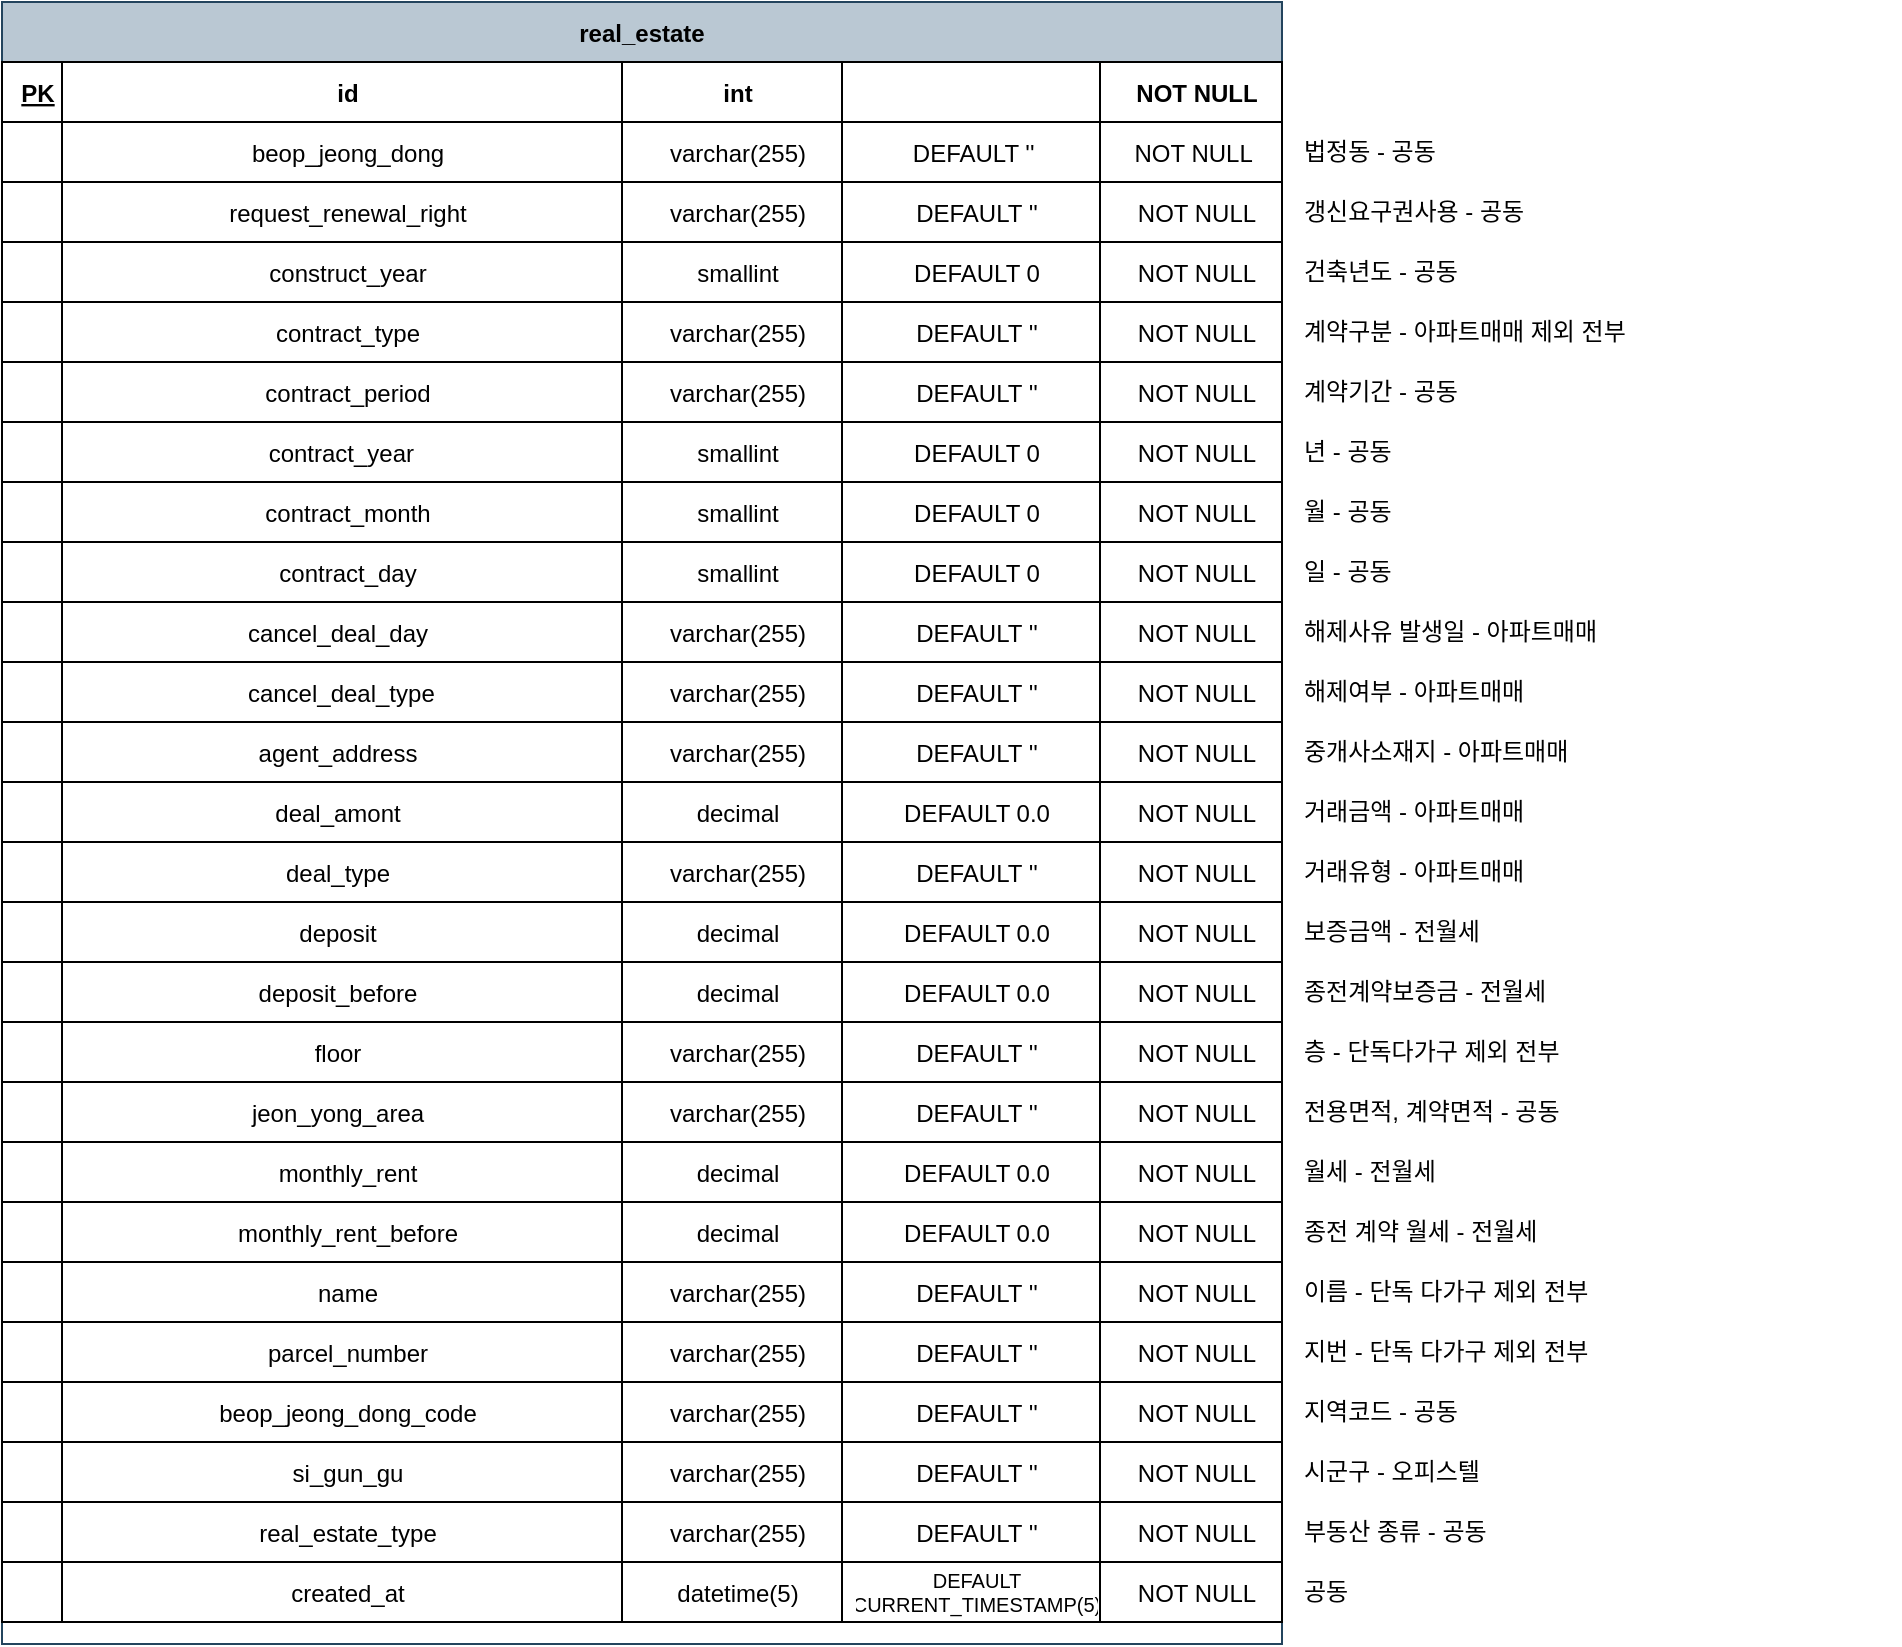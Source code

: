 <mxfile version="24.6.4" type="device">
  <diagram id="R2lEEEUBdFMjLlhIrx00" name="Page-1">
    <mxGraphModel dx="866" dy="671" grid="1" gridSize="10" guides="1" tooltips="1" connect="1" arrows="1" fold="1" page="1" pageScale="1" pageWidth="850" pageHeight="1100" math="0" shadow="0" extFonts="Permanent Marker^https://fonts.googleapis.com/css?family=Permanent+Marker">
      <root>
        <mxCell id="0" />
        <mxCell id="1" parent="0" />
        <mxCell id="hbp8-8lJkHPTpPMItPzK-110" value="real_estate" style="shape=table;startSize=30;container=1;collapsible=1;childLayout=tableLayout;fixedRows=1;rowLines=0;fontStyle=1;align=center;resizeLast=1;verticalAlign=middle;fillColor=#bac8d3;strokeColor=#23445d;" parent="1" vertex="1">
          <mxGeometry x="31" y="310" width="640" height="821" as="geometry">
            <mxRectangle x="110" y="300" width="100" height="30" as="alternateBounds" />
          </mxGeometry>
        </mxCell>
        <mxCell id="hbp8-8lJkHPTpPMItPzK-111" value="" style="shape=partialRectangle;collapsible=0;dropTarget=0;pointerEvents=0;fillColor=none;points=[[0,0.5],[1,0.5]];portConstraint=eastwest;top=0;left=0;right=0;bottom=1;" parent="hbp8-8lJkHPTpPMItPzK-110" vertex="1">
          <mxGeometry y="30" width="640" height="30" as="geometry" />
        </mxCell>
        <mxCell id="hbp8-8lJkHPTpPMItPzK-112" value="PK" style="shape=partialRectangle;overflow=hidden;connectable=0;top=1;left=1;bottom=1;right=1;fontStyle=5;strokeColor=default;align=center;verticalAlign=middle;spacingLeft=6;fontFamily=Helvetica;fontSize=12;fontColor=default;fillColor=default;labelBackgroundColor=default;" parent="hbp8-8lJkHPTpPMItPzK-111" vertex="1">
          <mxGeometry width="30" height="30" as="geometry">
            <mxRectangle width="30" height="30" as="alternateBounds" />
          </mxGeometry>
        </mxCell>
        <mxCell id="hbp8-8lJkHPTpPMItPzK-113" value="id" style="shape=partialRectangle;overflow=hidden;connectable=0;top=1;left=1;bottom=1;right=1;align=center;spacingLeft=6;fontStyle=1;" parent="hbp8-8lJkHPTpPMItPzK-111" vertex="1">
          <mxGeometry x="30" width="280" height="30" as="geometry">
            <mxRectangle width="280" height="30" as="alternateBounds" />
          </mxGeometry>
        </mxCell>
        <mxCell id="RtSOHEEAWG39w4jTqYd0-6" value="int" style="shape=partialRectangle;overflow=hidden;connectable=0;top=1;left=1;bottom=1;right=1;align=center;spacingLeft=6;fontStyle=1;" parent="hbp8-8lJkHPTpPMItPzK-111" vertex="1">
          <mxGeometry x="310" width="110" height="30" as="geometry">
            <mxRectangle width="110" height="30" as="alternateBounds" />
          </mxGeometry>
        </mxCell>
        <mxCell id="RtSOHEEAWG39w4jTqYd0-32" style="shape=partialRectangle;overflow=hidden;connectable=0;top=1;left=1;bottom=1;right=1;align=center;spacingLeft=6;fontStyle=1;" parent="hbp8-8lJkHPTpPMItPzK-111" vertex="1">
          <mxGeometry x="420" width="129" height="30" as="geometry">
            <mxRectangle width="129" height="30" as="alternateBounds" />
          </mxGeometry>
        </mxCell>
        <mxCell id="RtSOHEEAWG39w4jTqYd0-58" value="NOT NULL" style="shape=partialRectangle;overflow=hidden;connectable=0;top=1;left=1;bottom=1;right=1;align=center;spacingLeft=6;fontStyle=1;" parent="hbp8-8lJkHPTpPMItPzK-111" vertex="1">
          <mxGeometry x="549" width="91" height="30" as="geometry">
            <mxRectangle width="91" height="30" as="alternateBounds" />
          </mxGeometry>
        </mxCell>
        <mxCell id="hbp8-8lJkHPTpPMItPzK-114" style="shape=partialRectangle;collapsible=0;dropTarget=0;pointerEvents=0;fillColor=none;points=[[0,0.5],[1,0.5]];portConstraint=eastwest;top=0;left=0;right=0;bottom=0;" parent="hbp8-8lJkHPTpPMItPzK-110" vertex="1">
          <mxGeometry y="60" width="640" height="30" as="geometry" />
        </mxCell>
        <mxCell id="hbp8-8lJkHPTpPMItPzK-115" style="shape=partialRectangle;overflow=hidden;connectable=0;top=1;left=1;bottom=1;right=1;shadow=0;strokeWidth=1;align=center;verticalAlign=middle;spacingLeft=6;fontFamily=Helvetica;fontSize=12;" parent="hbp8-8lJkHPTpPMItPzK-114" vertex="1">
          <mxGeometry width="30" height="30" as="geometry">
            <mxRectangle width="30" height="30" as="alternateBounds" />
          </mxGeometry>
        </mxCell>
        <mxCell id="hbp8-8lJkHPTpPMItPzK-116" value="beop_jeong_dong" style="shape=partialRectangle;overflow=hidden;connectable=0;top=1;left=1;bottom=1;right=1;align=center;spacingLeft=6;shadow=0;strokeWidth=1;perimeterSpacing=0;verticalAlign=middle;fontFamily=Helvetica;fontSize=12;fontStyle=0;" parent="hbp8-8lJkHPTpPMItPzK-114" vertex="1">
          <mxGeometry x="30" width="280" height="30" as="geometry">
            <mxRectangle width="280" height="30" as="alternateBounds" />
          </mxGeometry>
        </mxCell>
        <mxCell id="RtSOHEEAWG39w4jTqYd0-7" value="varchar(255)" style="shape=partialRectangle;overflow=hidden;connectable=0;top=1;left=1;bottom=1;right=1;align=center;spacingLeft=6;shadow=0;strokeWidth=1;perimeterSpacing=0;verticalAlign=middle;fontFamily=Helvetica;fontSize=12;fontStyle=0;" parent="hbp8-8lJkHPTpPMItPzK-114" vertex="1">
          <mxGeometry x="310" width="110" height="30" as="geometry">
            <mxRectangle width="110" height="30" as="alternateBounds" />
          </mxGeometry>
        </mxCell>
        <mxCell id="RtSOHEEAWG39w4jTqYd0-33" value="DEFAULT &#39;&#39; " style="shape=partialRectangle;overflow=hidden;connectable=0;top=1;left=1;bottom=1;right=1;align=center;spacingLeft=6;shadow=0;strokeWidth=1;perimeterSpacing=0;verticalAlign=middle;fontFamily=Helvetica;fontSize=12;fontStyle=0;" parent="hbp8-8lJkHPTpPMItPzK-114" vertex="1">
          <mxGeometry x="420" width="129" height="30" as="geometry">
            <mxRectangle width="129" height="30" as="alternateBounds" />
          </mxGeometry>
        </mxCell>
        <mxCell id="RtSOHEEAWG39w4jTqYd0-59" value="NOT NULL " style="shape=partialRectangle;overflow=hidden;connectable=0;top=1;left=1;bottom=1;right=1;align=center;spacingLeft=6;shadow=0;strokeWidth=1;perimeterSpacing=0;verticalAlign=middle;fontFamily=Helvetica;fontSize=12;fontStyle=0;" parent="hbp8-8lJkHPTpPMItPzK-114" vertex="1">
          <mxGeometry x="549" width="91" height="30" as="geometry">
            <mxRectangle width="91" height="30" as="alternateBounds" />
          </mxGeometry>
        </mxCell>
        <mxCell id="hbp8-8lJkHPTpPMItPzK-117" style="shape=partialRectangle;collapsible=0;dropTarget=0;pointerEvents=0;fillColor=none;points=[[0,0.5],[1,0.5]];portConstraint=eastwest;top=0;left=0;right=0;bottom=0;" parent="hbp8-8lJkHPTpPMItPzK-110" vertex="1">
          <mxGeometry y="90" width="640" height="30" as="geometry" />
        </mxCell>
        <mxCell id="hbp8-8lJkHPTpPMItPzK-118" style="shape=partialRectangle;overflow=hidden;connectable=0;top=1;left=1;bottom=1;right=1;shadow=0;strokeWidth=1;align=center;verticalAlign=middle;spacingLeft=6;fontFamily=Helvetica;fontSize=12;" parent="hbp8-8lJkHPTpPMItPzK-117" vertex="1">
          <mxGeometry width="30" height="30" as="geometry">
            <mxRectangle width="30" height="30" as="alternateBounds" />
          </mxGeometry>
        </mxCell>
        <mxCell id="hbp8-8lJkHPTpPMItPzK-119" value="request_renewal_right" style="shape=partialRectangle;overflow=hidden;connectable=0;top=1;left=1;bottom=1;right=1;align=center;spacingLeft=6;strokeWidth=1;shadow=0;verticalAlign=middle;fontFamily=Helvetica;fontSize=12;fontStyle=0;" parent="hbp8-8lJkHPTpPMItPzK-117" vertex="1">
          <mxGeometry x="30" width="280" height="30" as="geometry">
            <mxRectangle width="280" height="30" as="alternateBounds" />
          </mxGeometry>
        </mxCell>
        <mxCell id="RtSOHEEAWG39w4jTqYd0-8" value="varchar(255)" style="shape=partialRectangle;overflow=hidden;connectable=0;top=1;left=1;bottom=1;right=1;align=center;spacingLeft=6;strokeWidth=1;shadow=0;verticalAlign=middle;fontFamily=Helvetica;fontSize=12;fontStyle=0;" parent="hbp8-8lJkHPTpPMItPzK-117" vertex="1">
          <mxGeometry x="310" width="110" height="30" as="geometry">
            <mxRectangle width="110" height="30" as="alternateBounds" />
          </mxGeometry>
        </mxCell>
        <mxCell id="RtSOHEEAWG39w4jTqYd0-34" value="DEFAULT &#39;&#39;" style="shape=partialRectangle;overflow=hidden;connectable=0;top=1;left=1;bottom=1;right=1;align=center;spacingLeft=6;strokeWidth=1;shadow=0;verticalAlign=middle;fontFamily=Helvetica;fontSize=12;fontStyle=0;" parent="hbp8-8lJkHPTpPMItPzK-117" vertex="1">
          <mxGeometry x="420" width="129" height="30" as="geometry">
            <mxRectangle width="129" height="30" as="alternateBounds" />
          </mxGeometry>
        </mxCell>
        <mxCell id="RtSOHEEAWG39w4jTqYd0-60" value="NOT NULL" style="shape=partialRectangle;overflow=hidden;connectable=0;top=1;left=1;bottom=1;right=1;align=center;spacingLeft=6;strokeWidth=1;shadow=0;verticalAlign=middle;fontFamily=Helvetica;fontSize=12;fontStyle=0;" parent="hbp8-8lJkHPTpPMItPzK-117" vertex="1">
          <mxGeometry x="549" width="91" height="30" as="geometry">
            <mxRectangle width="91" height="30" as="alternateBounds" />
          </mxGeometry>
        </mxCell>
        <mxCell id="hbp8-8lJkHPTpPMItPzK-120" style="shape=partialRectangle;collapsible=0;dropTarget=0;pointerEvents=0;fillColor=none;points=[[0,0.5],[1,0.5]];portConstraint=eastwest;top=0;left=0;right=0;bottom=0;" parent="hbp8-8lJkHPTpPMItPzK-110" vertex="1">
          <mxGeometry y="120" width="640" height="30" as="geometry" />
        </mxCell>
        <mxCell id="hbp8-8lJkHPTpPMItPzK-121" style="shape=partialRectangle;overflow=hidden;connectable=0;top=1;left=1;bottom=1;right=1;align=center;" parent="hbp8-8lJkHPTpPMItPzK-120" vertex="1">
          <mxGeometry width="30" height="30" as="geometry">
            <mxRectangle width="30" height="30" as="alternateBounds" />
          </mxGeometry>
        </mxCell>
        <mxCell id="hbp8-8lJkHPTpPMItPzK-122" value="construct_year" style="shape=partialRectangle;overflow=hidden;connectable=0;top=1;left=1;bottom=1;right=1;align=center;spacingLeft=6;shadow=0;strokeWidth=1;verticalAlign=middle;fontFamily=Helvetica;fontSize=12;fontStyle=0;" parent="hbp8-8lJkHPTpPMItPzK-120" vertex="1">
          <mxGeometry x="30" width="280" height="30" as="geometry">
            <mxRectangle width="280" height="30" as="alternateBounds" />
          </mxGeometry>
        </mxCell>
        <mxCell id="RtSOHEEAWG39w4jTqYd0-9" value="smallint" style="shape=partialRectangle;overflow=hidden;connectable=0;top=1;left=1;bottom=1;right=1;align=center;spacingLeft=6;shadow=0;strokeWidth=1;verticalAlign=middle;fontFamily=Helvetica;fontSize=12;fontStyle=0;" parent="hbp8-8lJkHPTpPMItPzK-120" vertex="1">
          <mxGeometry x="310" width="110" height="30" as="geometry">
            <mxRectangle width="110" height="30" as="alternateBounds" />
          </mxGeometry>
        </mxCell>
        <mxCell id="RtSOHEEAWG39w4jTqYd0-35" value="DEFAULT 0" style="shape=partialRectangle;overflow=hidden;connectable=0;top=1;left=1;bottom=1;right=1;align=center;spacingLeft=6;shadow=0;strokeWidth=1;verticalAlign=middle;fontFamily=Helvetica;fontSize=12;fontStyle=0;" parent="hbp8-8lJkHPTpPMItPzK-120" vertex="1">
          <mxGeometry x="420" width="129" height="30" as="geometry">
            <mxRectangle width="129" height="30" as="alternateBounds" />
          </mxGeometry>
        </mxCell>
        <mxCell id="RtSOHEEAWG39w4jTqYd0-61" value="NOT NULL" style="shape=partialRectangle;overflow=hidden;connectable=0;top=1;left=1;bottom=1;right=1;align=center;spacingLeft=6;shadow=0;strokeWidth=1;verticalAlign=middle;fontFamily=Helvetica;fontSize=12;fontStyle=0;" parent="hbp8-8lJkHPTpPMItPzK-120" vertex="1">
          <mxGeometry x="549" width="91" height="30" as="geometry">
            <mxRectangle width="91" height="30" as="alternateBounds" />
          </mxGeometry>
        </mxCell>
        <mxCell id="hbp8-8lJkHPTpPMItPzK-123" style="shape=partialRectangle;collapsible=0;dropTarget=0;pointerEvents=0;fillColor=none;points=[[0,0.5],[1,0.5]];portConstraint=eastwest;top=0;left=0;right=0;bottom=0;" parent="hbp8-8lJkHPTpPMItPzK-110" vertex="1">
          <mxGeometry y="150" width="640" height="30" as="geometry" />
        </mxCell>
        <mxCell id="hbp8-8lJkHPTpPMItPzK-124" style="shape=partialRectangle;overflow=hidden;connectable=0;top=1;left=1;bottom=1;right=1;align=center;" parent="hbp8-8lJkHPTpPMItPzK-123" vertex="1">
          <mxGeometry width="30" height="30" as="geometry">
            <mxRectangle width="30" height="30" as="alternateBounds" />
          </mxGeometry>
        </mxCell>
        <mxCell id="hbp8-8lJkHPTpPMItPzK-125" value="contract_type" style="shape=partialRectangle;overflow=hidden;connectable=0;top=1;left=1;bottom=1;right=1;align=center;spacingLeft=6;shadow=0;strokeWidth=1;verticalAlign=middle;fontFamily=Helvetica;fontSize=12;fontStyle=0;" parent="hbp8-8lJkHPTpPMItPzK-123" vertex="1">
          <mxGeometry x="30" width="280" height="30" as="geometry">
            <mxRectangle width="280" height="30" as="alternateBounds" />
          </mxGeometry>
        </mxCell>
        <mxCell id="RtSOHEEAWG39w4jTqYd0-10" value="varchar(255)" style="shape=partialRectangle;overflow=hidden;connectable=0;top=1;left=1;bottom=1;right=1;align=center;spacingLeft=6;shadow=0;strokeWidth=1;verticalAlign=middle;fontFamily=Helvetica;fontSize=12;fontStyle=0;" parent="hbp8-8lJkHPTpPMItPzK-123" vertex="1">
          <mxGeometry x="310" width="110" height="30" as="geometry">
            <mxRectangle width="110" height="30" as="alternateBounds" />
          </mxGeometry>
        </mxCell>
        <mxCell id="RtSOHEEAWG39w4jTqYd0-36" value="DEFAULT &#39;&#39;" style="shape=partialRectangle;overflow=hidden;connectable=0;top=1;left=1;bottom=1;right=1;align=center;spacingLeft=6;shadow=0;strokeWidth=1;verticalAlign=middle;fontFamily=Helvetica;fontSize=12;fontStyle=0;" parent="hbp8-8lJkHPTpPMItPzK-123" vertex="1">
          <mxGeometry x="420" width="129" height="30" as="geometry">
            <mxRectangle width="129" height="30" as="alternateBounds" />
          </mxGeometry>
        </mxCell>
        <mxCell id="RtSOHEEAWG39w4jTqYd0-62" value="NOT NULL" style="shape=partialRectangle;overflow=hidden;connectable=0;top=1;left=1;bottom=1;right=1;align=center;spacingLeft=6;shadow=0;strokeWidth=1;verticalAlign=middle;fontFamily=Helvetica;fontSize=12;fontStyle=0;" parent="hbp8-8lJkHPTpPMItPzK-123" vertex="1">
          <mxGeometry x="549" width="91" height="30" as="geometry">
            <mxRectangle width="91" height="30" as="alternateBounds" />
          </mxGeometry>
        </mxCell>
        <mxCell id="hbp8-8lJkHPTpPMItPzK-126" style="shape=partialRectangle;collapsible=0;dropTarget=0;pointerEvents=0;fillColor=none;points=[[0,0.5],[1,0.5]];portConstraint=eastwest;top=0;left=0;right=0;bottom=0;" parent="hbp8-8lJkHPTpPMItPzK-110" vertex="1">
          <mxGeometry y="180" width="640" height="30" as="geometry" />
        </mxCell>
        <mxCell id="hbp8-8lJkHPTpPMItPzK-127" style="shape=partialRectangle;overflow=hidden;connectable=0;top=1;left=1;bottom=1;right=1;align=center;" parent="hbp8-8lJkHPTpPMItPzK-126" vertex="1">
          <mxGeometry width="30" height="30" as="geometry">
            <mxRectangle width="30" height="30" as="alternateBounds" />
          </mxGeometry>
        </mxCell>
        <mxCell id="hbp8-8lJkHPTpPMItPzK-128" value="contract_period" style="shape=partialRectangle;overflow=hidden;connectable=0;top=1;left=1;bottom=1;right=1;align=center;spacingLeft=6;shadow=0;strokeWidth=1;verticalAlign=middle;fontFamily=Helvetica;fontSize=12;fontStyle=0;" parent="hbp8-8lJkHPTpPMItPzK-126" vertex="1">
          <mxGeometry x="30" width="280" height="30" as="geometry">
            <mxRectangle width="280" height="30" as="alternateBounds" />
          </mxGeometry>
        </mxCell>
        <mxCell id="RtSOHEEAWG39w4jTqYd0-11" value="varchar(255)" style="shape=partialRectangle;overflow=hidden;connectable=0;top=1;left=1;bottom=1;right=1;align=center;spacingLeft=6;shadow=0;strokeWidth=1;verticalAlign=middle;fontFamily=Helvetica;fontSize=12;fontStyle=0;" parent="hbp8-8lJkHPTpPMItPzK-126" vertex="1">
          <mxGeometry x="310" width="110" height="30" as="geometry">
            <mxRectangle width="110" height="30" as="alternateBounds" />
          </mxGeometry>
        </mxCell>
        <mxCell id="RtSOHEEAWG39w4jTqYd0-37" value="DEFAULT &#39;&#39;" style="shape=partialRectangle;overflow=hidden;connectable=0;top=1;left=1;bottom=1;right=1;align=center;spacingLeft=6;shadow=0;strokeWidth=1;verticalAlign=middle;fontFamily=Helvetica;fontSize=12;fontStyle=0;" parent="hbp8-8lJkHPTpPMItPzK-126" vertex="1">
          <mxGeometry x="420" width="129" height="30" as="geometry">
            <mxRectangle width="129" height="30" as="alternateBounds" />
          </mxGeometry>
        </mxCell>
        <mxCell id="RtSOHEEAWG39w4jTqYd0-63" value="NOT NULL" style="shape=partialRectangle;overflow=hidden;connectable=0;top=1;left=1;bottom=1;right=1;align=center;spacingLeft=6;shadow=0;strokeWidth=1;verticalAlign=middle;fontFamily=Helvetica;fontSize=12;fontStyle=0;" parent="hbp8-8lJkHPTpPMItPzK-126" vertex="1">
          <mxGeometry x="549" width="91" height="30" as="geometry">
            <mxRectangle width="91" height="30" as="alternateBounds" />
          </mxGeometry>
        </mxCell>
        <mxCell id="hbp8-8lJkHPTpPMItPzK-129" style="shape=partialRectangle;collapsible=0;dropTarget=0;pointerEvents=0;fillColor=none;points=[[0,0.5],[1,0.5]];portConstraint=eastwest;top=0;left=0;right=0;bottom=0;" parent="hbp8-8lJkHPTpPMItPzK-110" vertex="1">
          <mxGeometry y="210" width="640" height="30" as="geometry" />
        </mxCell>
        <mxCell id="hbp8-8lJkHPTpPMItPzK-130" style="shape=partialRectangle;overflow=hidden;connectable=0;top=1;left=1;bottom=1;right=1;align=center;" parent="hbp8-8lJkHPTpPMItPzK-129" vertex="1">
          <mxGeometry width="30" height="30" as="geometry">
            <mxRectangle width="30" height="30" as="alternateBounds" />
          </mxGeometry>
        </mxCell>
        <mxCell id="hbp8-8lJkHPTpPMItPzK-131" value="contract_year  " style="shape=partialRectangle;overflow=hidden;connectable=0;top=1;left=1;bottom=1;right=1;align=center;spacingLeft=6;shadow=0;strokeWidth=1;verticalAlign=middle;fontFamily=Helvetica;fontSize=12;fontStyle=0;" parent="hbp8-8lJkHPTpPMItPzK-129" vertex="1">
          <mxGeometry x="30" width="280" height="30" as="geometry">
            <mxRectangle width="280" height="30" as="alternateBounds" />
          </mxGeometry>
        </mxCell>
        <mxCell id="RtSOHEEAWG39w4jTqYd0-12" value="smallint" style="shape=partialRectangle;overflow=hidden;connectable=0;top=1;left=1;bottom=1;right=1;align=center;spacingLeft=6;shadow=0;strokeWidth=1;verticalAlign=middle;fontFamily=Helvetica;fontSize=12;fontStyle=0;" parent="hbp8-8lJkHPTpPMItPzK-129" vertex="1">
          <mxGeometry x="310" width="110" height="30" as="geometry">
            <mxRectangle width="110" height="30" as="alternateBounds" />
          </mxGeometry>
        </mxCell>
        <mxCell id="RtSOHEEAWG39w4jTqYd0-38" value="DEFAULT 0" style="shape=partialRectangle;overflow=hidden;connectable=0;top=1;left=1;bottom=1;right=1;align=center;spacingLeft=6;shadow=0;strokeWidth=1;verticalAlign=middle;fontFamily=Helvetica;fontSize=12;fontStyle=0;" parent="hbp8-8lJkHPTpPMItPzK-129" vertex="1">
          <mxGeometry x="420" width="129" height="30" as="geometry">
            <mxRectangle width="129" height="30" as="alternateBounds" />
          </mxGeometry>
        </mxCell>
        <mxCell id="RtSOHEEAWG39w4jTqYd0-64" value="NOT NULL" style="shape=partialRectangle;overflow=hidden;connectable=0;top=1;left=1;bottom=1;right=1;align=center;spacingLeft=6;shadow=0;strokeWidth=1;verticalAlign=middle;fontFamily=Helvetica;fontSize=12;fontStyle=0;" parent="hbp8-8lJkHPTpPMItPzK-129" vertex="1">
          <mxGeometry x="549" width="91" height="30" as="geometry">
            <mxRectangle width="91" height="30" as="alternateBounds" />
          </mxGeometry>
        </mxCell>
        <mxCell id="hbp8-8lJkHPTpPMItPzK-132" style="shape=partialRectangle;collapsible=0;dropTarget=0;pointerEvents=0;fillColor=none;points=[[0,0.5],[1,0.5]];portConstraint=eastwest;top=0;left=0;right=0;bottom=0;" parent="hbp8-8lJkHPTpPMItPzK-110" vertex="1">
          <mxGeometry y="240" width="640" height="30" as="geometry" />
        </mxCell>
        <mxCell id="hbp8-8lJkHPTpPMItPzK-133" style="shape=partialRectangle;overflow=hidden;connectable=0;top=1;left=1;bottom=1;right=1;align=center;" parent="hbp8-8lJkHPTpPMItPzK-132" vertex="1">
          <mxGeometry width="30" height="30" as="geometry">
            <mxRectangle width="30" height="30" as="alternateBounds" />
          </mxGeometry>
        </mxCell>
        <mxCell id="hbp8-8lJkHPTpPMItPzK-134" value="contract_month" style="shape=partialRectangle;overflow=hidden;connectable=0;top=1;left=1;bottom=1;right=1;align=center;spacingLeft=6;shadow=0;strokeWidth=1;verticalAlign=middle;fontFamily=Helvetica;fontSize=12;fontStyle=0;" parent="hbp8-8lJkHPTpPMItPzK-132" vertex="1">
          <mxGeometry x="30" width="280" height="30" as="geometry">
            <mxRectangle width="280" height="30" as="alternateBounds" />
          </mxGeometry>
        </mxCell>
        <mxCell id="RtSOHEEAWG39w4jTqYd0-13" value="smallint" style="shape=partialRectangle;overflow=hidden;connectable=0;top=1;left=1;bottom=1;right=1;align=center;spacingLeft=6;shadow=0;strokeWidth=1;verticalAlign=middle;fontFamily=Helvetica;fontSize=12;fontStyle=0;" parent="hbp8-8lJkHPTpPMItPzK-132" vertex="1">
          <mxGeometry x="310" width="110" height="30" as="geometry">
            <mxRectangle width="110" height="30" as="alternateBounds" />
          </mxGeometry>
        </mxCell>
        <mxCell id="RtSOHEEAWG39w4jTqYd0-39" value="DEFAULT 0" style="shape=partialRectangle;overflow=hidden;connectable=0;top=1;left=1;bottom=1;right=1;align=center;spacingLeft=6;shadow=0;strokeWidth=1;verticalAlign=middle;fontFamily=Helvetica;fontSize=12;fontStyle=0;" parent="hbp8-8lJkHPTpPMItPzK-132" vertex="1">
          <mxGeometry x="420" width="129" height="30" as="geometry">
            <mxRectangle width="129" height="30" as="alternateBounds" />
          </mxGeometry>
        </mxCell>
        <mxCell id="RtSOHEEAWG39w4jTqYd0-65" value="NOT NULL" style="shape=partialRectangle;overflow=hidden;connectable=0;top=1;left=1;bottom=1;right=1;align=center;spacingLeft=6;shadow=0;strokeWidth=1;verticalAlign=middle;fontFamily=Helvetica;fontSize=12;fontStyle=0;" parent="hbp8-8lJkHPTpPMItPzK-132" vertex="1">
          <mxGeometry x="549" width="91" height="30" as="geometry">
            <mxRectangle width="91" height="30" as="alternateBounds" />
          </mxGeometry>
        </mxCell>
        <mxCell id="hbp8-8lJkHPTpPMItPzK-135" style="shape=partialRectangle;collapsible=0;dropTarget=0;pointerEvents=0;fillColor=none;points=[[0,0.5],[1,0.5]];portConstraint=eastwest;top=0;left=0;right=0;bottom=0;" parent="hbp8-8lJkHPTpPMItPzK-110" vertex="1">
          <mxGeometry y="270" width="640" height="30" as="geometry" />
        </mxCell>
        <mxCell id="hbp8-8lJkHPTpPMItPzK-136" style="shape=partialRectangle;overflow=hidden;connectable=0;top=1;left=1;bottom=1;right=1;align=center;" parent="hbp8-8lJkHPTpPMItPzK-135" vertex="1">
          <mxGeometry width="30" height="30" as="geometry">
            <mxRectangle width="30" height="30" as="alternateBounds" />
          </mxGeometry>
        </mxCell>
        <mxCell id="hbp8-8lJkHPTpPMItPzK-137" value="contract_day" style="shape=partialRectangle;overflow=hidden;connectable=0;top=1;left=1;bottom=1;right=1;align=center;spacingLeft=6;shadow=0;strokeWidth=1;verticalAlign=middle;fontFamily=Helvetica;fontSize=12;fontStyle=0;" parent="hbp8-8lJkHPTpPMItPzK-135" vertex="1">
          <mxGeometry x="30" width="280" height="30" as="geometry">
            <mxRectangle width="280" height="30" as="alternateBounds" />
          </mxGeometry>
        </mxCell>
        <mxCell id="RtSOHEEAWG39w4jTqYd0-14" value="smallint" style="shape=partialRectangle;overflow=hidden;connectable=0;top=1;left=1;bottom=1;right=1;align=center;spacingLeft=6;shadow=0;strokeWidth=1;verticalAlign=middle;fontFamily=Helvetica;fontSize=12;fontStyle=0;" parent="hbp8-8lJkHPTpPMItPzK-135" vertex="1">
          <mxGeometry x="310" width="110" height="30" as="geometry">
            <mxRectangle width="110" height="30" as="alternateBounds" />
          </mxGeometry>
        </mxCell>
        <mxCell id="RtSOHEEAWG39w4jTqYd0-40" value="DEFAULT 0" style="shape=partialRectangle;overflow=hidden;connectable=0;top=1;left=1;bottom=1;right=1;align=center;spacingLeft=6;shadow=0;strokeWidth=1;verticalAlign=middle;fontFamily=Helvetica;fontSize=12;fontStyle=0;" parent="hbp8-8lJkHPTpPMItPzK-135" vertex="1">
          <mxGeometry x="420" width="129" height="30" as="geometry">
            <mxRectangle width="129" height="30" as="alternateBounds" />
          </mxGeometry>
        </mxCell>
        <mxCell id="RtSOHEEAWG39w4jTqYd0-66" value="NOT NULL" style="shape=partialRectangle;overflow=hidden;connectable=0;top=1;left=1;bottom=1;right=1;align=center;spacingLeft=6;shadow=0;strokeWidth=1;verticalAlign=middle;fontFamily=Helvetica;fontSize=12;fontStyle=0;" parent="hbp8-8lJkHPTpPMItPzK-135" vertex="1">
          <mxGeometry x="549" width="91" height="30" as="geometry">
            <mxRectangle width="91" height="30" as="alternateBounds" />
          </mxGeometry>
        </mxCell>
        <mxCell id="hbp8-8lJkHPTpPMItPzK-138" style="shape=partialRectangle;collapsible=0;dropTarget=0;pointerEvents=0;fillColor=none;points=[[0,0.5],[1,0.5]];portConstraint=eastwest;top=0;left=0;right=0;bottom=0;" parent="hbp8-8lJkHPTpPMItPzK-110" vertex="1">
          <mxGeometry y="300" width="640" height="30" as="geometry" />
        </mxCell>
        <mxCell id="hbp8-8lJkHPTpPMItPzK-139" style="shape=partialRectangle;overflow=hidden;connectable=0;top=1;left=1;bottom=1;right=1;align=center;" parent="hbp8-8lJkHPTpPMItPzK-138" vertex="1">
          <mxGeometry width="30" height="30" as="geometry">
            <mxRectangle width="30" height="30" as="alternateBounds" />
          </mxGeometry>
        </mxCell>
        <mxCell id="hbp8-8lJkHPTpPMItPzK-140" value="cancel_deal_day   " style="shape=partialRectangle;overflow=hidden;connectable=0;top=1;left=1;bottom=1;right=1;align=center;spacingLeft=6;" parent="hbp8-8lJkHPTpPMItPzK-138" vertex="1">
          <mxGeometry x="30" width="280" height="30" as="geometry">
            <mxRectangle width="280" height="30" as="alternateBounds" />
          </mxGeometry>
        </mxCell>
        <mxCell id="RtSOHEEAWG39w4jTqYd0-15" value="varchar(255)" style="shape=partialRectangle;overflow=hidden;connectable=0;top=1;left=1;bottom=1;right=1;align=center;spacingLeft=6;" parent="hbp8-8lJkHPTpPMItPzK-138" vertex="1">
          <mxGeometry x="310" width="110" height="30" as="geometry">
            <mxRectangle width="110" height="30" as="alternateBounds" />
          </mxGeometry>
        </mxCell>
        <mxCell id="RtSOHEEAWG39w4jTqYd0-41" value="DEFAULT &#39;&#39;" style="shape=partialRectangle;overflow=hidden;connectable=0;top=1;left=1;bottom=1;right=1;align=center;spacingLeft=6;" parent="hbp8-8lJkHPTpPMItPzK-138" vertex="1">
          <mxGeometry x="420" width="129" height="30" as="geometry">
            <mxRectangle width="129" height="30" as="alternateBounds" />
          </mxGeometry>
        </mxCell>
        <mxCell id="RtSOHEEAWG39w4jTqYd0-67" value="NOT NULL" style="shape=partialRectangle;overflow=hidden;connectable=0;top=1;left=1;bottom=1;right=1;align=center;spacingLeft=6;" parent="hbp8-8lJkHPTpPMItPzK-138" vertex="1">
          <mxGeometry x="549" width="91" height="30" as="geometry">
            <mxRectangle width="91" height="30" as="alternateBounds" />
          </mxGeometry>
        </mxCell>
        <mxCell id="hbp8-8lJkHPTpPMItPzK-141" style="shape=partialRectangle;collapsible=0;dropTarget=0;pointerEvents=0;fillColor=none;points=[[0,0.5],[1,0.5]];portConstraint=eastwest;top=0;left=0;right=0;bottom=0;" parent="hbp8-8lJkHPTpPMItPzK-110" vertex="1">
          <mxGeometry y="330" width="640" height="30" as="geometry" />
        </mxCell>
        <mxCell id="hbp8-8lJkHPTpPMItPzK-142" style="shape=partialRectangle;overflow=hidden;connectable=0;top=1;left=1;bottom=1;right=1;align=center;" parent="hbp8-8lJkHPTpPMItPzK-141" vertex="1">
          <mxGeometry width="30" height="30" as="geometry">
            <mxRectangle width="30" height="30" as="alternateBounds" />
          </mxGeometry>
        </mxCell>
        <mxCell id="hbp8-8lJkHPTpPMItPzK-143" value="cancel_deal_type  " style="shape=partialRectangle;overflow=hidden;connectable=0;top=1;left=1;bottom=1;right=1;align=center;spacingLeft=6;" parent="hbp8-8lJkHPTpPMItPzK-141" vertex="1">
          <mxGeometry x="30" width="280" height="30" as="geometry">
            <mxRectangle width="280" height="30" as="alternateBounds" />
          </mxGeometry>
        </mxCell>
        <mxCell id="RtSOHEEAWG39w4jTqYd0-16" value="varchar(255)" style="shape=partialRectangle;overflow=hidden;connectable=0;top=1;left=1;bottom=1;right=1;align=center;spacingLeft=6;" parent="hbp8-8lJkHPTpPMItPzK-141" vertex="1">
          <mxGeometry x="310" width="110" height="30" as="geometry">
            <mxRectangle width="110" height="30" as="alternateBounds" />
          </mxGeometry>
        </mxCell>
        <mxCell id="RtSOHEEAWG39w4jTqYd0-42" value="DEFAULT &#39;&#39;" style="shape=partialRectangle;overflow=hidden;connectable=0;top=1;left=1;bottom=1;right=1;align=center;spacingLeft=6;" parent="hbp8-8lJkHPTpPMItPzK-141" vertex="1">
          <mxGeometry x="420" width="129" height="30" as="geometry">
            <mxRectangle width="129" height="30" as="alternateBounds" />
          </mxGeometry>
        </mxCell>
        <mxCell id="RtSOHEEAWG39w4jTqYd0-68" value="NOT NULL" style="shape=partialRectangle;overflow=hidden;connectable=0;top=1;left=1;bottom=1;right=1;align=center;spacingLeft=6;" parent="hbp8-8lJkHPTpPMItPzK-141" vertex="1">
          <mxGeometry x="549" width="91" height="30" as="geometry">
            <mxRectangle width="91" height="30" as="alternateBounds" />
          </mxGeometry>
        </mxCell>
        <mxCell id="hbp8-8lJkHPTpPMItPzK-144" style="shape=partialRectangle;collapsible=0;dropTarget=0;pointerEvents=0;fillColor=none;points=[[0,0.5],[1,0.5]];portConstraint=eastwest;top=0;left=0;right=0;bottom=0;" parent="hbp8-8lJkHPTpPMItPzK-110" vertex="1">
          <mxGeometry y="360" width="640" height="30" as="geometry" />
        </mxCell>
        <mxCell id="hbp8-8lJkHPTpPMItPzK-145" style="shape=partialRectangle;overflow=hidden;connectable=0;top=1;left=1;bottom=1;right=1;align=center;" parent="hbp8-8lJkHPTpPMItPzK-144" vertex="1">
          <mxGeometry width="30" height="30" as="geometry">
            <mxRectangle width="30" height="30" as="alternateBounds" />
          </mxGeometry>
        </mxCell>
        <mxCell id="hbp8-8lJkHPTpPMItPzK-146" value="agent_address   " style="shape=partialRectangle;overflow=hidden;connectable=0;top=1;left=1;bottom=1;right=1;align=center;spacingLeft=6;" parent="hbp8-8lJkHPTpPMItPzK-144" vertex="1">
          <mxGeometry x="30" width="280" height="30" as="geometry">
            <mxRectangle width="280" height="30" as="alternateBounds" />
          </mxGeometry>
        </mxCell>
        <mxCell id="RtSOHEEAWG39w4jTqYd0-17" value="varchar(255)" style="shape=partialRectangle;overflow=hidden;connectable=0;top=1;left=1;bottom=1;right=1;align=center;spacingLeft=6;" parent="hbp8-8lJkHPTpPMItPzK-144" vertex="1">
          <mxGeometry x="310" width="110" height="30" as="geometry">
            <mxRectangle width="110" height="30" as="alternateBounds" />
          </mxGeometry>
        </mxCell>
        <mxCell id="RtSOHEEAWG39w4jTqYd0-43" value="DEFAULT &#39;&#39;" style="shape=partialRectangle;overflow=hidden;connectable=0;top=1;left=1;bottom=1;right=1;align=center;spacingLeft=6;" parent="hbp8-8lJkHPTpPMItPzK-144" vertex="1">
          <mxGeometry x="420" width="129" height="30" as="geometry">
            <mxRectangle width="129" height="30" as="alternateBounds" />
          </mxGeometry>
        </mxCell>
        <mxCell id="RtSOHEEAWG39w4jTqYd0-69" value="NOT NULL" style="shape=partialRectangle;overflow=hidden;connectable=0;top=1;left=1;bottom=1;right=1;align=center;spacingLeft=6;" parent="hbp8-8lJkHPTpPMItPzK-144" vertex="1">
          <mxGeometry x="549" width="91" height="30" as="geometry">
            <mxRectangle width="91" height="30" as="alternateBounds" />
          </mxGeometry>
        </mxCell>
        <mxCell id="hbp8-8lJkHPTpPMItPzK-147" style="shape=partialRectangle;collapsible=0;dropTarget=0;pointerEvents=0;fillColor=none;points=[[0,0.5],[1,0.5]];portConstraint=eastwest;top=0;left=0;right=0;bottom=0;" parent="hbp8-8lJkHPTpPMItPzK-110" vertex="1">
          <mxGeometry y="390" width="640" height="30" as="geometry" />
        </mxCell>
        <mxCell id="hbp8-8lJkHPTpPMItPzK-148" style="shape=partialRectangle;overflow=hidden;connectable=0;top=1;left=1;bottom=1;right=1;align=center;" parent="hbp8-8lJkHPTpPMItPzK-147" vertex="1">
          <mxGeometry width="30" height="30" as="geometry">
            <mxRectangle width="30" height="30" as="alternateBounds" />
          </mxGeometry>
        </mxCell>
        <mxCell id="hbp8-8lJkHPTpPMItPzK-149" value="deal_amont   " style="shape=partialRectangle;overflow=hidden;connectable=0;top=1;left=1;bottom=1;right=1;align=center;spacingLeft=6;" parent="hbp8-8lJkHPTpPMItPzK-147" vertex="1">
          <mxGeometry x="30" width="280" height="30" as="geometry">
            <mxRectangle width="280" height="30" as="alternateBounds" />
          </mxGeometry>
        </mxCell>
        <mxCell id="RtSOHEEAWG39w4jTqYd0-18" value="decimal" style="shape=partialRectangle;overflow=hidden;connectable=0;top=1;left=1;bottom=1;right=1;align=center;spacingLeft=6;" parent="hbp8-8lJkHPTpPMItPzK-147" vertex="1">
          <mxGeometry x="310" width="110" height="30" as="geometry">
            <mxRectangle width="110" height="30" as="alternateBounds" />
          </mxGeometry>
        </mxCell>
        <mxCell id="RtSOHEEAWG39w4jTqYd0-44" value="DEFAULT 0.0" style="shape=partialRectangle;overflow=hidden;connectable=0;top=1;left=1;bottom=1;right=1;align=center;spacingLeft=6;" parent="hbp8-8lJkHPTpPMItPzK-147" vertex="1">
          <mxGeometry x="420" width="129" height="30" as="geometry">
            <mxRectangle width="129" height="30" as="alternateBounds" />
          </mxGeometry>
        </mxCell>
        <mxCell id="RtSOHEEAWG39w4jTqYd0-70" value="NOT NULL" style="shape=partialRectangle;overflow=hidden;connectable=0;top=1;left=1;bottom=1;right=1;align=center;spacingLeft=6;" parent="hbp8-8lJkHPTpPMItPzK-147" vertex="1">
          <mxGeometry x="549" width="91" height="30" as="geometry">
            <mxRectangle width="91" height="30" as="alternateBounds" />
          </mxGeometry>
        </mxCell>
        <mxCell id="hbp8-8lJkHPTpPMItPzK-150" style="shape=partialRectangle;collapsible=0;dropTarget=0;pointerEvents=0;fillColor=none;points=[[0,0.5],[1,0.5]];portConstraint=eastwest;top=0;left=0;right=0;bottom=0;" parent="hbp8-8lJkHPTpPMItPzK-110" vertex="1">
          <mxGeometry y="420" width="640" height="30" as="geometry" />
        </mxCell>
        <mxCell id="hbp8-8lJkHPTpPMItPzK-151" style="shape=partialRectangle;overflow=hidden;connectable=0;top=1;left=1;bottom=1;right=1;align=center;" parent="hbp8-8lJkHPTpPMItPzK-150" vertex="1">
          <mxGeometry width="30" height="30" as="geometry">
            <mxRectangle width="30" height="30" as="alternateBounds" />
          </mxGeometry>
        </mxCell>
        <mxCell id="hbp8-8lJkHPTpPMItPzK-152" value="deal_type   " style="shape=partialRectangle;overflow=hidden;connectable=0;top=1;left=1;bottom=1;right=1;align=center;spacingLeft=6;" parent="hbp8-8lJkHPTpPMItPzK-150" vertex="1">
          <mxGeometry x="30" width="280" height="30" as="geometry">
            <mxRectangle width="280" height="30" as="alternateBounds" />
          </mxGeometry>
        </mxCell>
        <mxCell id="RtSOHEEAWG39w4jTqYd0-19" value="varchar(255)" style="shape=partialRectangle;overflow=hidden;connectable=0;top=1;left=1;bottom=1;right=1;align=center;spacingLeft=6;" parent="hbp8-8lJkHPTpPMItPzK-150" vertex="1">
          <mxGeometry x="310" width="110" height="30" as="geometry">
            <mxRectangle width="110" height="30" as="alternateBounds" />
          </mxGeometry>
        </mxCell>
        <mxCell id="RtSOHEEAWG39w4jTqYd0-45" value="DEFAULT &#39;&#39;" style="shape=partialRectangle;overflow=hidden;connectable=0;top=1;left=1;bottom=1;right=1;align=center;spacingLeft=6;" parent="hbp8-8lJkHPTpPMItPzK-150" vertex="1">
          <mxGeometry x="420" width="129" height="30" as="geometry">
            <mxRectangle width="129" height="30" as="alternateBounds" />
          </mxGeometry>
        </mxCell>
        <mxCell id="RtSOHEEAWG39w4jTqYd0-71" value="NOT NULL" style="shape=partialRectangle;overflow=hidden;connectable=0;top=1;left=1;bottom=1;right=1;align=center;spacingLeft=6;" parent="hbp8-8lJkHPTpPMItPzK-150" vertex="1">
          <mxGeometry x="549" width="91" height="30" as="geometry">
            <mxRectangle width="91" height="30" as="alternateBounds" />
          </mxGeometry>
        </mxCell>
        <mxCell id="hbp8-8lJkHPTpPMItPzK-153" style="shape=partialRectangle;collapsible=0;dropTarget=0;pointerEvents=0;fillColor=none;points=[[0,0.5],[1,0.5]];portConstraint=eastwest;top=0;left=0;right=0;bottom=0;" parent="hbp8-8lJkHPTpPMItPzK-110" vertex="1">
          <mxGeometry y="450" width="640" height="30" as="geometry" />
        </mxCell>
        <mxCell id="hbp8-8lJkHPTpPMItPzK-154" style="shape=partialRectangle;overflow=hidden;connectable=0;top=1;left=1;bottom=1;right=1;align=center;" parent="hbp8-8lJkHPTpPMItPzK-153" vertex="1">
          <mxGeometry width="30" height="30" as="geometry">
            <mxRectangle width="30" height="30" as="alternateBounds" />
          </mxGeometry>
        </mxCell>
        <mxCell id="hbp8-8lJkHPTpPMItPzK-155" value="deposit   " style="shape=partialRectangle;overflow=hidden;connectable=0;top=1;left=1;bottom=1;right=1;align=center;spacingLeft=6;" parent="hbp8-8lJkHPTpPMItPzK-153" vertex="1">
          <mxGeometry x="30" width="280" height="30" as="geometry">
            <mxRectangle width="280" height="30" as="alternateBounds" />
          </mxGeometry>
        </mxCell>
        <mxCell id="RtSOHEEAWG39w4jTqYd0-20" value="decimal" style="shape=partialRectangle;overflow=hidden;connectable=0;top=1;left=1;bottom=1;right=1;align=center;spacingLeft=6;" parent="hbp8-8lJkHPTpPMItPzK-153" vertex="1">
          <mxGeometry x="310" width="110" height="30" as="geometry">
            <mxRectangle width="110" height="30" as="alternateBounds" />
          </mxGeometry>
        </mxCell>
        <mxCell id="RtSOHEEAWG39w4jTqYd0-46" value="DEFAULT 0.0" style="shape=partialRectangle;overflow=hidden;connectable=0;top=1;left=1;bottom=1;right=1;align=center;spacingLeft=6;" parent="hbp8-8lJkHPTpPMItPzK-153" vertex="1">
          <mxGeometry x="420" width="129" height="30" as="geometry">
            <mxRectangle width="129" height="30" as="alternateBounds" />
          </mxGeometry>
        </mxCell>
        <mxCell id="RtSOHEEAWG39w4jTqYd0-72" value="NOT NULL" style="shape=partialRectangle;overflow=hidden;connectable=0;top=1;left=1;bottom=1;right=1;align=center;spacingLeft=6;" parent="hbp8-8lJkHPTpPMItPzK-153" vertex="1">
          <mxGeometry x="549" width="91" height="30" as="geometry">
            <mxRectangle width="91" height="30" as="alternateBounds" />
          </mxGeometry>
        </mxCell>
        <mxCell id="hbp8-8lJkHPTpPMItPzK-156" style="shape=partialRectangle;collapsible=0;dropTarget=0;pointerEvents=0;fillColor=none;points=[[0,0.5],[1,0.5]];portConstraint=eastwest;top=0;left=0;right=0;bottom=0;" parent="hbp8-8lJkHPTpPMItPzK-110" vertex="1">
          <mxGeometry y="480" width="640" height="30" as="geometry" />
        </mxCell>
        <mxCell id="hbp8-8lJkHPTpPMItPzK-157" style="shape=partialRectangle;overflow=hidden;connectable=0;top=1;left=1;bottom=1;right=1;align=center;" parent="hbp8-8lJkHPTpPMItPzK-156" vertex="1">
          <mxGeometry width="30" height="30" as="geometry">
            <mxRectangle width="30" height="30" as="alternateBounds" />
          </mxGeometry>
        </mxCell>
        <mxCell id="hbp8-8lJkHPTpPMItPzK-158" value="deposit_before   " style="shape=partialRectangle;overflow=hidden;connectable=0;top=1;left=1;bottom=1;right=1;align=center;spacingLeft=6;" parent="hbp8-8lJkHPTpPMItPzK-156" vertex="1">
          <mxGeometry x="30" width="280" height="30" as="geometry">
            <mxRectangle width="280" height="30" as="alternateBounds" />
          </mxGeometry>
        </mxCell>
        <mxCell id="RtSOHEEAWG39w4jTqYd0-21" value="decimal" style="shape=partialRectangle;overflow=hidden;connectable=0;top=1;left=1;bottom=1;right=1;align=center;spacingLeft=6;" parent="hbp8-8lJkHPTpPMItPzK-156" vertex="1">
          <mxGeometry x="310" width="110" height="30" as="geometry">
            <mxRectangle width="110" height="30" as="alternateBounds" />
          </mxGeometry>
        </mxCell>
        <mxCell id="RtSOHEEAWG39w4jTqYd0-47" value="DEFAULT 0.0" style="shape=partialRectangle;overflow=hidden;connectable=0;top=1;left=1;bottom=1;right=1;align=center;spacingLeft=6;" parent="hbp8-8lJkHPTpPMItPzK-156" vertex="1">
          <mxGeometry x="420" width="129" height="30" as="geometry">
            <mxRectangle width="129" height="30" as="alternateBounds" />
          </mxGeometry>
        </mxCell>
        <mxCell id="RtSOHEEAWG39w4jTqYd0-73" value="NOT NULL" style="shape=partialRectangle;overflow=hidden;connectable=0;top=1;left=1;bottom=1;right=1;align=center;spacingLeft=6;" parent="hbp8-8lJkHPTpPMItPzK-156" vertex="1">
          <mxGeometry x="549" width="91" height="30" as="geometry">
            <mxRectangle width="91" height="30" as="alternateBounds" />
          </mxGeometry>
        </mxCell>
        <mxCell id="hbp8-8lJkHPTpPMItPzK-159" style="shape=partialRectangle;collapsible=0;dropTarget=0;pointerEvents=0;fillColor=none;points=[[0,0.5],[1,0.5]];portConstraint=eastwest;top=0;left=0;right=0;bottom=0;" parent="hbp8-8lJkHPTpPMItPzK-110" vertex="1">
          <mxGeometry y="510" width="640" height="30" as="geometry" />
        </mxCell>
        <mxCell id="hbp8-8lJkHPTpPMItPzK-160" style="shape=partialRectangle;overflow=hidden;connectable=0;top=1;left=1;bottom=1;right=1;align=center;" parent="hbp8-8lJkHPTpPMItPzK-159" vertex="1">
          <mxGeometry width="30" height="30" as="geometry">
            <mxRectangle width="30" height="30" as="alternateBounds" />
          </mxGeometry>
        </mxCell>
        <mxCell id="hbp8-8lJkHPTpPMItPzK-161" value="floor   " style="shape=partialRectangle;overflow=hidden;connectable=0;top=1;left=1;bottom=1;right=1;align=center;spacingLeft=6;" parent="hbp8-8lJkHPTpPMItPzK-159" vertex="1">
          <mxGeometry x="30" width="280" height="30" as="geometry">
            <mxRectangle width="280" height="30" as="alternateBounds" />
          </mxGeometry>
        </mxCell>
        <mxCell id="RtSOHEEAWG39w4jTqYd0-22" value="varchar(255)" style="shape=partialRectangle;overflow=hidden;connectable=0;top=1;left=1;bottom=1;right=1;align=center;spacingLeft=6;" parent="hbp8-8lJkHPTpPMItPzK-159" vertex="1">
          <mxGeometry x="310" width="110" height="30" as="geometry">
            <mxRectangle width="110" height="30" as="alternateBounds" />
          </mxGeometry>
        </mxCell>
        <mxCell id="RtSOHEEAWG39w4jTqYd0-48" value="DEFAULT &#39;&#39;" style="shape=partialRectangle;overflow=hidden;connectable=0;top=1;left=1;bottom=1;right=1;align=center;spacingLeft=6;" parent="hbp8-8lJkHPTpPMItPzK-159" vertex="1">
          <mxGeometry x="420" width="129" height="30" as="geometry">
            <mxRectangle width="129" height="30" as="alternateBounds" />
          </mxGeometry>
        </mxCell>
        <mxCell id="RtSOHEEAWG39w4jTqYd0-74" value="NOT NULL" style="shape=partialRectangle;overflow=hidden;connectable=0;top=1;left=1;bottom=1;right=1;align=center;spacingLeft=6;" parent="hbp8-8lJkHPTpPMItPzK-159" vertex="1">
          <mxGeometry x="549" width="91" height="30" as="geometry">
            <mxRectangle width="91" height="30" as="alternateBounds" />
          </mxGeometry>
        </mxCell>
        <mxCell id="hbp8-8lJkHPTpPMItPzK-162" style="shape=partialRectangle;collapsible=0;dropTarget=0;pointerEvents=0;fillColor=none;points=[[0,0.5],[1,0.5]];portConstraint=eastwest;top=0;left=0;right=0;bottom=0;" parent="hbp8-8lJkHPTpPMItPzK-110" vertex="1">
          <mxGeometry y="540" width="640" height="30" as="geometry" />
        </mxCell>
        <mxCell id="hbp8-8lJkHPTpPMItPzK-163" style="shape=partialRectangle;overflow=hidden;connectable=0;top=1;left=1;bottom=1;right=1;align=center;" parent="hbp8-8lJkHPTpPMItPzK-162" vertex="1">
          <mxGeometry width="30" height="30" as="geometry">
            <mxRectangle width="30" height="30" as="alternateBounds" />
          </mxGeometry>
        </mxCell>
        <mxCell id="hbp8-8lJkHPTpPMItPzK-164" value="jeon_yong_area   " style="shape=partialRectangle;overflow=hidden;connectable=0;top=1;left=1;bottom=1;right=1;align=center;spacingLeft=6;" parent="hbp8-8lJkHPTpPMItPzK-162" vertex="1">
          <mxGeometry x="30" width="280" height="30" as="geometry">
            <mxRectangle width="280" height="30" as="alternateBounds" />
          </mxGeometry>
        </mxCell>
        <mxCell id="RtSOHEEAWG39w4jTqYd0-23" value="varchar(255)" style="shape=partialRectangle;overflow=hidden;connectable=0;top=1;left=1;bottom=1;right=1;align=center;spacingLeft=6;" parent="hbp8-8lJkHPTpPMItPzK-162" vertex="1">
          <mxGeometry x="310" width="110" height="30" as="geometry">
            <mxRectangle width="110" height="30" as="alternateBounds" />
          </mxGeometry>
        </mxCell>
        <mxCell id="RtSOHEEAWG39w4jTqYd0-49" value="DEFAULT &#39;&#39;" style="shape=partialRectangle;overflow=hidden;connectable=0;top=1;left=1;bottom=1;right=1;align=center;spacingLeft=6;" parent="hbp8-8lJkHPTpPMItPzK-162" vertex="1">
          <mxGeometry x="420" width="129" height="30" as="geometry">
            <mxRectangle width="129" height="30" as="alternateBounds" />
          </mxGeometry>
        </mxCell>
        <mxCell id="RtSOHEEAWG39w4jTqYd0-75" value="NOT NULL" style="shape=partialRectangle;overflow=hidden;connectable=0;top=1;left=1;bottom=1;right=1;align=center;spacingLeft=6;" parent="hbp8-8lJkHPTpPMItPzK-162" vertex="1">
          <mxGeometry x="549" width="91" height="30" as="geometry">
            <mxRectangle width="91" height="30" as="alternateBounds" />
          </mxGeometry>
        </mxCell>
        <mxCell id="hbp8-8lJkHPTpPMItPzK-165" style="shape=partialRectangle;collapsible=0;dropTarget=0;pointerEvents=0;fillColor=none;points=[[0,0.5],[1,0.5]];portConstraint=eastwest;top=0;left=0;right=0;bottom=0;" parent="hbp8-8lJkHPTpPMItPzK-110" vertex="1">
          <mxGeometry y="570" width="640" height="30" as="geometry" />
        </mxCell>
        <mxCell id="hbp8-8lJkHPTpPMItPzK-166" style="shape=partialRectangle;overflow=hidden;connectable=0;top=1;left=1;bottom=1;right=1;align=center;" parent="hbp8-8lJkHPTpPMItPzK-165" vertex="1">
          <mxGeometry width="30" height="30" as="geometry">
            <mxRectangle width="30" height="30" as="alternateBounds" />
          </mxGeometry>
        </mxCell>
        <mxCell id="hbp8-8lJkHPTpPMItPzK-167" value="monthly_rent" style="shape=partialRectangle;overflow=hidden;connectable=0;top=1;left=1;bottom=1;right=1;align=center;spacingLeft=6;" parent="hbp8-8lJkHPTpPMItPzK-165" vertex="1">
          <mxGeometry x="30" width="280" height="30" as="geometry">
            <mxRectangle width="280" height="30" as="alternateBounds" />
          </mxGeometry>
        </mxCell>
        <mxCell id="RtSOHEEAWG39w4jTqYd0-24" value="decimal" style="shape=partialRectangle;overflow=hidden;connectable=0;top=1;left=1;bottom=1;right=1;align=center;spacingLeft=6;" parent="hbp8-8lJkHPTpPMItPzK-165" vertex="1">
          <mxGeometry x="310" width="110" height="30" as="geometry">
            <mxRectangle width="110" height="30" as="alternateBounds" />
          </mxGeometry>
        </mxCell>
        <mxCell id="RtSOHEEAWG39w4jTqYd0-50" value="DEFAULT 0.0" style="shape=partialRectangle;overflow=hidden;connectable=0;top=1;left=1;bottom=1;right=1;align=center;spacingLeft=6;" parent="hbp8-8lJkHPTpPMItPzK-165" vertex="1">
          <mxGeometry x="420" width="129" height="30" as="geometry">
            <mxRectangle width="129" height="30" as="alternateBounds" />
          </mxGeometry>
        </mxCell>
        <mxCell id="RtSOHEEAWG39w4jTqYd0-76" value="NOT NULL" style="shape=partialRectangle;overflow=hidden;connectable=0;top=1;left=1;bottom=1;right=1;align=center;spacingLeft=6;" parent="hbp8-8lJkHPTpPMItPzK-165" vertex="1">
          <mxGeometry x="549" width="91" height="30" as="geometry">
            <mxRectangle width="91" height="30" as="alternateBounds" />
          </mxGeometry>
        </mxCell>
        <mxCell id="hbp8-8lJkHPTpPMItPzK-168" style="shape=partialRectangle;collapsible=0;dropTarget=0;pointerEvents=0;fillColor=none;points=[[0,0.5],[1,0.5]];portConstraint=eastwest;top=0;left=0;right=0;bottom=0;" parent="hbp8-8lJkHPTpPMItPzK-110" vertex="1">
          <mxGeometry y="600" width="640" height="30" as="geometry" />
        </mxCell>
        <mxCell id="hbp8-8lJkHPTpPMItPzK-169" style="shape=partialRectangle;overflow=hidden;connectable=0;top=1;left=1;bottom=1;right=1;align=center;" parent="hbp8-8lJkHPTpPMItPzK-168" vertex="1">
          <mxGeometry width="30" height="30" as="geometry">
            <mxRectangle width="30" height="30" as="alternateBounds" />
          </mxGeometry>
        </mxCell>
        <mxCell id="hbp8-8lJkHPTpPMItPzK-170" value="monthly_rent_before" style="shape=partialRectangle;overflow=hidden;connectable=0;top=1;left=1;bottom=1;right=1;align=center;spacingLeft=6;" parent="hbp8-8lJkHPTpPMItPzK-168" vertex="1">
          <mxGeometry x="30" width="280" height="30" as="geometry">
            <mxRectangle width="280" height="30" as="alternateBounds" />
          </mxGeometry>
        </mxCell>
        <mxCell id="RtSOHEEAWG39w4jTqYd0-25" value="decimal" style="shape=partialRectangle;overflow=hidden;connectable=0;top=1;left=1;bottom=1;right=1;align=center;spacingLeft=6;" parent="hbp8-8lJkHPTpPMItPzK-168" vertex="1">
          <mxGeometry x="310" width="110" height="30" as="geometry">
            <mxRectangle width="110" height="30" as="alternateBounds" />
          </mxGeometry>
        </mxCell>
        <mxCell id="RtSOHEEAWG39w4jTqYd0-51" value="DEFAULT 0.0" style="shape=partialRectangle;overflow=hidden;connectable=0;top=1;left=1;bottom=1;right=1;align=center;spacingLeft=6;" parent="hbp8-8lJkHPTpPMItPzK-168" vertex="1">
          <mxGeometry x="420" width="129" height="30" as="geometry">
            <mxRectangle width="129" height="30" as="alternateBounds" />
          </mxGeometry>
        </mxCell>
        <mxCell id="RtSOHEEAWG39w4jTqYd0-77" value="NOT NULL" style="shape=partialRectangle;overflow=hidden;connectable=0;top=1;left=1;bottom=1;right=1;align=center;spacingLeft=6;" parent="hbp8-8lJkHPTpPMItPzK-168" vertex="1">
          <mxGeometry x="549" width="91" height="30" as="geometry">
            <mxRectangle width="91" height="30" as="alternateBounds" />
          </mxGeometry>
        </mxCell>
        <mxCell id="hbp8-8lJkHPTpPMItPzK-171" style="shape=partialRectangle;collapsible=0;dropTarget=0;pointerEvents=0;fillColor=none;points=[[0,0.5],[1,0.5]];portConstraint=eastwest;top=0;left=0;right=0;bottom=0;" parent="hbp8-8lJkHPTpPMItPzK-110" vertex="1">
          <mxGeometry y="630" width="640" height="30" as="geometry" />
        </mxCell>
        <mxCell id="hbp8-8lJkHPTpPMItPzK-172" style="shape=partialRectangle;overflow=hidden;connectable=0;top=1;left=1;bottom=1;right=1;align=center;" parent="hbp8-8lJkHPTpPMItPzK-171" vertex="1">
          <mxGeometry width="30" height="30" as="geometry">
            <mxRectangle width="30" height="30" as="alternateBounds" />
          </mxGeometry>
        </mxCell>
        <mxCell id="hbp8-8lJkHPTpPMItPzK-173" value="name" style="shape=partialRectangle;overflow=hidden;connectable=0;top=1;left=1;bottom=1;right=1;align=center;spacingLeft=6;" parent="hbp8-8lJkHPTpPMItPzK-171" vertex="1">
          <mxGeometry x="30" width="280" height="30" as="geometry">
            <mxRectangle width="280" height="30" as="alternateBounds" />
          </mxGeometry>
        </mxCell>
        <mxCell id="RtSOHEEAWG39w4jTqYd0-26" value="varchar(255)" style="shape=partialRectangle;overflow=hidden;connectable=0;top=1;left=1;bottom=1;right=1;align=center;spacingLeft=6;" parent="hbp8-8lJkHPTpPMItPzK-171" vertex="1">
          <mxGeometry x="310" width="110" height="30" as="geometry">
            <mxRectangle width="110" height="30" as="alternateBounds" />
          </mxGeometry>
        </mxCell>
        <mxCell id="RtSOHEEAWG39w4jTqYd0-52" value="DEFAULT &#39;&#39;" style="shape=partialRectangle;overflow=hidden;connectable=0;top=1;left=1;bottom=1;right=1;align=center;spacingLeft=6;" parent="hbp8-8lJkHPTpPMItPzK-171" vertex="1">
          <mxGeometry x="420" width="129" height="30" as="geometry">
            <mxRectangle width="129" height="30" as="alternateBounds" />
          </mxGeometry>
        </mxCell>
        <mxCell id="RtSOHEEAWG39w4jTqYd0-78" value="NOT NULL" style="shape=partialRectangle;overflow=hidden;connectable=0;top=1;left=1;bottom=1;right=1;align=center;spacingLeft=6;" parent="hbp8-8lJkHPTpPMItPzK-171" vertex="1">
          <mxGeometry x="549" width="91" height="30" as="geometry">
            <mxRectangle width="91" height="30" as="alternateBounds" />
          </mxGeometry>
        </mxCell>
        <mxCell id="hbp8-8lJkHPTpPMItPzK-174" style="shape=partialRectangle;collapsible=0;dropTarget=0;pointerEvents=0;fillColor=none;points=[[0,0.5],[1,0.5]];portConstraint=eastwest;top=0;left=0;right=0;bottom=0;" parent="hbp8-8lJkHPTpPMItPzK-110" vertex="1">
          <mxGeometry y="660" width="640" height="30" as="geometry" />
        </mxCell>
        <mxCell id="hbp8-8lJkHPTpPMItPzK-175" style="shape=partialRectangle;overflow=hidden;connectable=0;top=1;left=1;bottom=1;right=1;align=center;" parent="hbp8-8lJkHPTpPMItPzK-174" vertex="1">
          <mxGeometry width="30" height="30" as="geometry">
            <mxRectangle width="30" height="30" as="alternateBounds" />
          </mxGeometry>
        </mxCell>
        <mxCell id="hbp8-8lJkHPTpPMItPzK-176" value="parcel_number" style="shape=partialRectangle;overflow=hidden;connectable=0;top=1;left=1;bottom=1;right=1;align=center;spacingLeft=6;" parent="hbp8-8lJkHPTpPMItPzK-174" vertex="1">
          <mxGeometry x="30" width="280" height="30" as="geometry">
            <mxRectangle width="280" height="30" as="alternateBounds" />
          </mxGeometry>
        </mxCell>
        <mxCell id="RtSOHEEAWG39w4jTqYd0-27" value="varchar(255)" style="shape=partialRectangle;overflow=hidden;connectable=0;top=1;left=1;bottom=1;right=1;align=center;spacingLeft=6;" parent="hbp8-8lJkHPTpPMItPzK-174" vertex="1">
          <mxGeometry x="310" width="110" height="30" as="geometry">
            <mxRectangle width="110" height="30" as="alternateBounds" />
          </mxGeometry>
        </mxCell>
        <mxCell id="RtSOHEEAWG39w4jTqYd0-53" value="DEFAULT &#39;&#39;" style="shape=partialRectangle;overflow=hidden;connectable=0;top=1;left=1;bottom=1;right=1;align=center;spacingLeft=6;" parent="hbp8-8lJkHPTpPMItPzK-174" vertex="1">
          <mxGeometry x="420" width="129" height="30" as="geometry">
            <mxRectangle width="129" height="30" as="alternateBounds" />
          </mxGeometry>
        </mxCell>
        <mxCell id="RtSOHEEAWG39w4jTqYd0-79" value="NOT NULL" style="shape=partialRectangle;overflow=hidden;connectable=0;top=1;left=1;bottom=1;right=1;align=center;spacingLeft=6;" parent="hbp8-8lJkHPTpPMItPzK-174" vertex="1">
          <mxGeometry x="549" width="91" height="30" as="geometry">
            <mxRectangle width="91" height="30" as="alternateBounds" />
          </mxGeometry>
        </mxCell>
        <mxCell id="hbp8-8lJkHPTpPMItPzK-177" style="shape=partialRectangle;collapsible=0;dropTarget=0;pointerEvents=0;fillColor=none;points=[[0,0.5],[1,0.5]];portConstraint=eastwest;top=0;left=0;right=0;bottom=0;" parent="hbp8-8lJkHPTpPMItPzK-110" vertex="1">
          <mxGeometry y="690" width="640" height="30" as="geometry" />
        </mxCell>
        <mxCell id="hbp8-8lJkHPTpPMItPzK-178" style="shape=partialRectangle;overflow=hidden;connectable=0;top=1;left=1;bottom=1;right=1;align=center;" parent="hbp8-8lJkHPTpPMItPzK-177" vertex="1">
          <mxGeometry width="30" height="30" as="geometry">
            <mxRectangle width="30" height="30" as="alternateBounds" />
          </mxGeometry>
        </mxCell>
        <mxCell id="hbp8-8lJkHPTpPMItPzK-179" value="beop_jeong_dong_code" style="shape=partialRectangle;overflow=hidden;connectable=0;top=1;left=1;bottom=1;right=1;align=center;spacingLeft=6;" parent="hbp8-8lJkHPTpPMItPzK-177" vertex="1">
          <mxGeometry x="30" width="280" height="30" as="geometry">
            <mxRectangle width="280" height="30" as="alternateBounds" />
          </mxGeometry>
        </mxCell>
        <mxCell id="RtSOHEEAWG39w4jTqYd0-28" value="varchar(255)" style="shape=partialRectangle;overflow=hidden;connectable=0;top=1;left=1;bottom=1;right=1;align=center;spacingLeft=6;" parent="hbp8-8lJkHPTpPMItPzK-177" vertex="1">
          <mxGeometry x="310" width="110" height="30" as="geometry">
            <mxRectangle width="110" height="30" as="alternateBounds" />
          </mxGeometry>
        </mxCell>
        <mxCell id="RtSOHEEAWG39w4jTqYd0-54" value="DEFAULT &#39;&#39;" style="shape=partialRectangle;overflow=hidden;connectable=0;top=1;left=1;bottom=1;right=1;align=center;spacingLeft=6;" parent="hbp8-8lJkHPTpPMItPzK-177" vertex="1">
          <mxGeometry x="420" width="129" height="30" as="geometry">
            <mxRectangle width="129" height="30" as="alternateBounds" />
          </mxGeometry>
        </mxCell>
        <mxCell id="RtSOHEEAWG39w4jTqYd0-80" value="NOT NULL" style="shape=partialRectangle;overflow=hidden;connectable=0;top=1;left=1;bottom=1;right=1;align=center;spacingLeft=6;" parent="hbp8-8lJkHPTpPMItPzK-177" vertex="1">
          <mxGeometry x="549" width="91" height="30" as="geometry">
            <mxRectangle width="91" height="30" as="alternateBounds" />
          </mxGeometry>
        </mxCell>
        <mxCell id="hbp8-8lJkHPTpPMItPzK-180" style="shape=partialRectangle;collapsible=0;dropTarget=0;pointerEvents=0;fillColor=none;points=[[0,0.5],[1,0.5]];portConstraint=eastwest;top=0;left=0;right=0;bottom=0;" parent="hbp8-8lJkHPTpPMItPzK-110" vertex="1">
          <mxGeometry y="720" width="640" height="30" as="geometry" />
        </mxCell>
        <mxCell id="hbp8-8lJkHPTpPMItPzK-181" style="shape=partialRectangle;overflow=hidden;connectable=0;top=1;left=1;bottom=1;right=1;align=center;" parent="hbp8-8lJkHPTpPMItPzK-180" vertex="1">
          <mxGeometry width="30" height="30" as="geometry">
            <mxRectangle width="30" height="30" as="alternateBounds" />
          </mxGeometry>
        </mxCell>
        <mxCell id="hbp8-8lJkHPTpPMItPzK-182" value="si_gun_gu" style="shape=partialRectangle;overflow=hidden;connectable=0;top=1;left=1;bottom=1;right=1;align=center;spacingLeft=6;" parent="hbp8-8lJkHPTpPMItPzK-180" vertex="1">
          <mxGeometry x="30" width="280" height="30" as="geometry">
            <mxRectangle width="280" height="30" as="alternateBounds" />
          </mxGeometry>
        </mxCell>
        <mxCell id="RtSOHEEAWG39w4jTqYd0-29" value="varchar(255)" style="shape=partialRectangle;overflow=hidden;connectable=0;top=1;left=1;bottom=1;right=1;align=center;spacingLeft=6;" parent="hbp8-8lJkHPTpPMItPzK-180" vertex="1">
          <mxGeometry x="310" width="110" height="30" as="geometry">
            <mxRectangle width="110" height="30" as="alternateBounds" />
          </mxGeometry>
        </mxCell>
        <mxCell id="RtSOHEEAWG39w4jTqYd0-55" value="DEFAULT &#39;&#39;" style="shape=partialRectangle;overflow=hidden;connectable=0;top=1;left=1;bottom=1;right=1;align=center;spacingLeft=6;" parent="hbp8-8lJkHPTpPMItPzK-180" vertex="1">
          <mxGeometry x="420" width="129" height="30" as="geometry">
            <mxRectangle width="129" height="30" as="alternateBounds" />
          </mxGeometry>
        </mxCell>
        <mxCell id="RtSOHEEAWG39w4jTqYd0-81" value="NOT NULL" style="shape=partialRectangle;overflow=hidden;connectable=0;top=1;left=1;bottom=1;right=1;align=center;spacingLeft=6;" parent="hbp8-8lJkHPTpPMItPzK-180" vertex="1">
          <mxGeometry x="549" width="91" height="30" as="geometry">
            <mxRectangle width="91" height="30" as="alternateBounds" />
          </mxGeometry>
        </mxCell>
        <mxCell id="hbp8-8lJkHPTpPMItPzK-183" style="shape=partialRectangle;collapsible=0;dropTarget=0;pointerEvents=0;fillColor=none;points=[[0,0.5],[1,0.5]];portConstraint=eastwest;top=0;left=0;right=0;bottom=0;" parent="hbp8-8lJkHPTpPMItPzK-110" vertex="1">
          <mxGeometry y="750" width="640" height="30" as="geometry" />
        </mxCell>
        <mxCell id="hbp8-8lJkHPTpPMItPzK-184" style="shape=partialRectangle;overflow=hidden;connectable=0;top=1;left=1;bottom=1;right=1;align=center;" parent="hbp8-8lJkHPTpPMItPzK-183" vertex="1">
          <mxGeometry width="30" height="30" as="geometry">
            <mxRectangle width="30" height="30" as="alternateBounds" />
          </mxGeometry>
        </mxCell>
        <mxCell id="hbp8-8lJkHPTpPMItPzK-185" value="real_estate_type" style="shape=partialRectangle;overflow=hidden;connectable=0;top=1;left=1;bottom=1;right=1;align=center;spacingLeft=6;" parent="hbp8-8lJkHPTpPMItPzK-183" vertex="1">
          <mxGeometry x="30" width="280" height="30" as="geometry">
            <mxRectangle width="280" height="30" as="alternateBounds" />
          </mxGeometry>
        </mxCell>
        <mxCell id="RtSOHEEAWG39w4jTqYd0-30" value="varchar(255)" style="shape=partialRectangle;overflow=hidden;connectable=0;top=1;left=1;bottom=1;right=1;align=center;spacingLeft=6;" parent="hbp8-8lJkHPTpPMItPzK-183" vertex="1">
          <mxGeometry x="310" width="110" height="30" as="geometry">
            <mxRectangle width="110" height="30" as="alternateBounds" />
          </mxGeometry>
        </mxCell>
        <mxCell id="RtSOHEEAWG39w4jTqYd0-56" value="DEFAULT &#39;&#39;" style="shape=partialRectangle;overflow=hidden;connectable=0;top=1;left=1;bottom=1;right=1;align=center;spacingLeft=6;" parent="hbp8-8lJkHPTpPMItPzK-183" vertex="1">
          <mxGeometry x="420" width="129" height="30" as="geometry">
            <mxRectangle width="129" height="30" as="alternateBounds" />
          </mxGeometry>
        </mxCell>
        <mxCell id="RtSOHEEAWG39w4jTqYd0-82" value="NOT NULL" style="shape=partialRectangle;overflow=hidden;connectable=0;top=1;left=1;bottom=1;right=1;align=center;spacingLeft=6;" parent="hbp8-8lJkHPTpPMItPzK-183" vertex="1">
          <mxGeometry x="549" width="91" height="30" as="geometry">
            <mxRectangle width="91" height="30" as="alternateBounds" />
          </mxGeometry>
        </mxCell>
        <mxCell id="hbp8-8lJkHPTpPMItPzK-186" style="shape=partialRectangle;collapsible=0;dropTarget=0;pointerEvents=0;fillColor=none;points=[[0,0.5],[1,0.5]];portConstraint=eastwest;top=0;left=0;right=0;bottom=0;" parent="hbp8-8lJkHPTpPMItPzK-110" vertex="1">
          <mxGeometry y="780" width="640" height="30" as="geometry" />
        </mxCell>
        <mxCell id="hbp8-8lJkHPTpPMItPzK-187" style="shape=partialRectangle;overflow=hidden;connectable=0;top=1;left=1;bottom=1;right=1;align=center;" parent="hbp8-8lJkHPTpPMItPzK-186" vertex="1">
          <mxGeometry width="30" height="30" as="geometry">
            <mxRectangle width="30" height="30" as="alternateBounds" />
          </mxGeometry>
        </mxCell>
        <mxCell id="hbp8-8lJkHPTpPMItPzK-188" value="created_at" style="shape=partialRectangle;overflow=hidden;connectable=0;top=1;left=1;bottom=1;right=1;align=center;spacingLeft=6;" parent="hbp8-8lJkHPTpPMItPzK-186" vertex="1">
          <mxGeometry x="30" width="280" height="30" as="geometry">
            <mxRectangle width="280" height="30" as="alternateBounds" />
          </mxGeometry>
        </mxCell>
        <mxCell id="RtSOHEEAWG39w4jTqYd0-31" value="datetime(5)" style="shape=partialRectangle;overflow=hidden;connectable=0;top=1;left=1;bottom=1;right=1;align=center;spacingLeft=6;" parent="hbp8-8lJkHPTpPMItPzK-186" vertex="1">
          <mxGeometry x="310" width="110" height="30" as="geometry">
            <mxRectangle width="110" height="30" as="alternateBounds" />
          </mxGeometry>
        </mxCell>
        <mxCell id="RtSOHEEAWG39w4jTqYd0-57" value="DEFAULT&#xa;CURRENT_TIMESTAMP(5)" style="shape=partialRectangle;overflow=hidden;connectable=0;top=1;left=1;bottom=1;right=1;align=center;spacingLeft=6;fontSize=10;" parent="hbp8-8lJkHPTpPMItPzK-186" vertex="1">
          <mxGeometry x="420" width="129" height="30" as="geometry">
            <mxRectangle width="129" height="30" as="alternateBounds" />
          </mxGeometry>
        </mxCell>
        <mxCell id="RtSOHEEAWG39w4jTqYd0-83" value="NOT NULL" style="shape=partialRectangle;overflow=hidden;connectable=0;top=1;left=1;bottom=1;right=1;align=center;spacingLeft=6;" parent="hbp8-8lJkHPTpPMItPzK-186" vertex="1">
          <mxGeometry x="549" width="91" height="30" as="geometry">
            <mxRectangle width="91" height="30" as="alternateBounds" />
          </mxGeometry>
        </mxCell>
        <mxCell id="RtSOHEEAWG39w4jTqYd0-5" value="" style="group" parent="1" vertex="1" connectable="0">
          <mxGeometry x="680" y="370" width="300" height="750" as="geometry" />
        </mxCell>
        <mxCell id="hbp8-8lJkHPTpPMItPzK-189" value="&lt;div&gt;&lt;span style=&quot;text-wrap: nowrap; background-color: initial;&quot;&gt;법정동 - 공동&lt;/span&gt;&lt;br&gt;&lt;/div&gt;" style="text;html=1;align=left;verticalAlign=middle;whiteSpace=wrap;rounded=0;" parent="RtSOHEEAWG39w4jTqYd0-5" vertex="1">
          <mxGeometry width="300" height="30" as="geometry" />
        </mxCell>
        <mxCell id="hbp8-8lJkHPTpPMItPzK-190" value="&lt;span style=&quot;text-wrap: nowrap;&quot;&gt;갱신요구권사용 - 공동&lt;/span&gt;" style="text;html=1;align=left;verticalAlign=middle;whiteSpace=wrap;rounded=0;" parent="RtSOHEEAWG39w4jTqYd0-5" vertex="1">
          <mxGeometry y="30" width="300" height="30" as="geometry" />
        </mxCell>
        <mxCell id="hbp8-8lJkHPTpPMItPzK-191" value="&lt;span style=&quot;text-wrap: nowrap;&quot;&gt;건축년도 - 공동&lt;/span&gt;" style="text;html=1;align=left;verticalAlign=middle;whiteSpace=wrap;rounded=0;" parent="RtSOHEEAWG39w4jTqYd0-5" vertex="1">
          <mxGeometry y="60" width="300" height="30" as="geometry" />
        </mxCell>
        <mxCell id="hbp8-8lJkHPTpPMItPzK-192" value="&lt;span style=&quot;text-wrap: nowrap;&quot;&gt;계약구분 - 아파트매매 제외 전부&lt;/span&gt;" style="text;html=1;align=left;verticalAlign=middle;whiteSpace=wrap;rounded=0;" parent="RtSOHEEAWG39w4jTqYd0-5" vertex="1">
          <mxGeometry y="90" width="300" height="30" as="geometry" />
        </mxCell>
        <mxCell id="hbp8-8lJkHPTpPMItPzK-193" value="&lt;span style=&quot;text-wrap: nowrap;&quot;&gt;계약기간 - 공동&lt;/span&gt;" style="text;html=1;align=left;verticalAlign=middle;whiteSpace=wrap;rounded=0;" parent="RtSOHEEAWG39w4jTqYd0-5" vertex="1">
          <mxGeometry y="120" width="300" height="30" as="geometry" />
        </mxCell>
        <mxCell id="hbp8-8lJkHPTpPMItPzK-194" value="&lt;span style=&quot;text-wrap: nowrap;&quot;&gt;년 - 공동&lt;/span&gt;" style="text;html=1;align=left;verticalAlign=middle;whiteSpace=wrap;rounded=0;" parent="RtSOHEEAWG39w4jTqYd0-5" vertex="1">
          <mxGeometry y="150" width="300" height="30" as="geometry" />
        </mxCell>
        <mxCell id="hbp8-8lJkHPTpPMItPzK-195" value="&lt;span style=&quot;text-wrap: nowrap;&quot;&gt;월 - 공동&lt;/span&gt;" style="text;html=1;align=left;verticalAlign=middle;whiteSpace=wrap;rounded=0;" parent="RtSOHEEAWG39w4jTqYd0-5" vertex="1">
          <mxGeometry y="180" width="300" height="30" as="geometry" />
        </mxCell>
        <mxCell id="hbp8-8lJkHPTpPMItPzK-196" value="&lt;span style=&quot;text-wrap: nowrap;&quot;&gt;일 - 공동&lt;/span&gt;" style="text;html=1;align=left;verticalAlign=middle;whiteSpace=wrap;rounded=0;" parent="RtSOHEEAWG39w4jTqYd0-5" vertex="1">
          <mxGeometry y="210" width="300" height="30" as="geometry" />
        </mxCell>
        <mxCell id="hbp8-8lJkHPTpPMItPzK-197" value="&lt;span style=&quot;text-wrap: nowrap;&quot;&gt;해제사유 발생일 - 아파트매매&lt;/span&gt;" style="text;html=1;align=left;verticalAlign=middle;whiteSpace=wrap;rounded=0;" parent="RtSOHEEAWG39w4jTqYd0-5" vertex="1">
          <mxGeometry y="240" width="300" height="30" as="geometry" />
        </mxCell>
        <mxCell id="hbp8-8lJkHPTpPMItPzK-198" value="&lt;span style=&quot;text-wrap: nowrap;&quot;&gt;해제여부 - 아파트매매&lt;/span&gt;" style="text;html=1;align=left;verticalAlign=middle;whiteSpace=wrap;rounded=0;" parent="RtSOHEEAWG39w4jTqYd0-5" vertex="1">
          <mxGeometry y="270" width="300" height="30" as="geometry" />
        </mxCell>
        <mxCell id="hbp8-8lJkHPTpPMItPzK-199" value="&lt;span style=&quot;text-wrap: nowrap;&quot;&gt;중개사소재지 - 아파트매매&lt;/span&gt;" style="text;html=1;align=left;verticalAlign=middle;whiteSpace=wrap;rounded=0;" parent="RtSOHEEAWG39w4jTqYd0-5" vertex="1">
          <mxGeometry y="300" width="300" height="30" as="geometry" />
        </mxCell>
        <mxCell id="hbp8-8lJkHPTpPMItPzK-200" value="&lt;span style=&quot;text-wrap: nowrap;&quot;&gt;거래금액 - 아파트매매&lt;/span&gt;" style="text;html=1;align=left;verticalAlign=middle;whiteSpace=wrap;rounded=0;" parent="RtSOHEEAWG39w4jTqYd0-5" vertex="1">
          <mxGeometry y="330" width="300" height="30" as="geometry" />
        </mxCell>
        <mxCell id="hbp8-8lJkHPTpPMItPzK-201" value="&lt;span style=&quot;text-wrap: nowrap;&quot;&gt;거래유형 - 아파트매매&lt;/span&gt;" style="text;html=1;align=left;verticalAlign=middle;whiteSpace=wrap;rounded=0;" parent="RtSOHEEAWG39w4jTqYd0-5" vertex="1">
          <mxGeometry y="360" width="300" height="30" as="geometry" />
        </mxCell>
        <mxCell id="hbp8-8lJkHPTpPMItPzK-202" value="&lt;span style=&quot;text-wrap: nowrap;&quot;&gt;보증금액 - 전월세&lt;/span&gt;" style="text;html=1;align=left;verticalAlign=middle;whiteSpace=wrap;rounded=0;" parent="RtSOHEEAWG39w4jTqYd0-5" vertex="1">
          <mxGeometry y="390" width="300" height="30" as="geometry" />
        </mxCell>
        <mxCell id="hbp8-8lJkHPTpPMItPzK-203" value="&lt;span style=&quot;text-wrap: nowrap;&quot;&gt;종전계약보증금 - 전월세&lt;/span&gt;" style="text;html=1;align=left;verticalAlign=middle;whiteSpace=wrap;rounded=0;" parent="RtSOHEEAWG39w4jTqYd0-5" vertex="1">
          <mxGeometry y="420" width="300" height="30" as="geometry" />
        </mxCell>
        <mxCell id="hbp8-8lJkHPTpPMItPzK-204" value="&lt;span style=&quot;text-wrap: nowrap;&quot;&gt;층 - 단독다가구 제외 전부&lt;/span&gt;" style="text;html=1;align=left;verticalAlign=middle;whiteSpace=wrap;rounded=0;" parent="RtSOHEEAWG39w4jTqYd0-5" vertex="1">
          <mxGeometry y="450" width="300" height="30" as="geometry" />
        </mxCell>
        <mxCell id="hbp8-8lJkHPTpPMItPzK-205" value="&lt;span style=&quot;text-wrap: nowrap;&quot;&gt;전용면적, 계약면적 - 공동&lt;/span&gt;" style="text;html=1;align=left;verticalAlign=middle;whiteSpace=wrap;rounded=0;" parent="RtSOHEEAWG39w4jTqYd0-5" vertex="1">
          <mxGeometry y="480" width="300" height="30" as="geometry" />
        </mxCell>
        <mxCell id="hbp8-8lJkHPTpPMItPzK-206" value="&lt;span style=&quot;text-wrap: nowrap;&quot;&gt;월세 - 전월세&lt;/span&gt;" style="text;html=1;align=left;verticalAlign=middle;whiteSpace=wrap;rounded=0;" parent="RtSOHEEAWG39w4jTqYd0-5" vertex="1">
          <mxGeometry y="510" width="300" height="30" as="geometry" />
        </mxCell>
        <mxCell id="hbp8-8lJkHPTpPMItPzK-207" value="&lt;span style=&quot;text-wrap: nowrap;&quot;&gt;종전 계약 월세 - 전월세&lt;/span&gt;" style="text;html=1;align=left;verticalAlign=middle;whiteSpace=wrap;rounded=0;" parent="RtSOHEEAWG39w4jTqYd0-5" vertex="1">
          <mxGeometry y="540" width="300" height="30" as="geometry" />
        </mxCell>
        <mxCell id="hbp8-8lJkHPTpPMItPzK-208" value="&lt;span style=&quot;text-wrap: nowrap;&quot;&gt;이름 - 단독 다가구 제외 전부&lt;/span&gt;" style="text;html=1;align=left;verticalAlign=middle;whiteSpace=wrap;rounded=0;" parent="RtSOHEEAWG39w4jTqYd0-5" vertex="1">
          <mxGeometry y="570" width="300" height="30" as="geometry" />
        </mxCell>
        <mxCell id="hbp8-8lJkHPTpPMItPzK-209" value="&lt;span style=&quot;text-wrap: nowrap;&quot;&gt;지번 - 단독 다가구 제외 전부&lt;/span&gt;" style="text;html=1;align=left;verticalAlign=middle;whiteSpace=wrap;rounded=0;" parent="RtSOHEEAWG39w4jTqYd0-5" vertex="1">
          <mxGeometry y="600" width="300" height="30" as="geometry" />
        </mxCell>
        <mxCell id="hbp8-8lJkHPTpPMItPzK-210" value="&lt;span style=&quot;text-wrap: nowrap;&quot;&gt;지역코드 - 공동&lt;/span&gt;" style="text;html=1;align=left;verticalAlign=middle;whiteSpace=wrap;rounded=0;" parent="RtSOHEEAWG39w4jTqYd0-5" vertex="1">
          <mxGeometry y="630" width="300" height="30" as="geometry" />
        </mxCell>
        <mxCell id="hbp8-8lJkHPTpPMItPzK-211" value="&lt;span style=&quot;text-wrap: nowrap;&quot;&gt;시군구 - 오피스텔&lt;/span&gt;" style="text;html=1;align=left;verticalAlign=middle;whiteSpace=wrap;rounded=0;" parent="RtSOHEEAWG39w4jTqYd0-5" vertex="1">
          <mxGeometry y="660" width="300" height="30" as="geometry" />
        </mxCell>
        <mxCell id="hbp8-8lJkHPTpPMItPzK-212" value="&lt;span style=&quot;text-wrap: nowrap;&quot;&gt;부동산 종류 - 공동&lt;/span&gt;" style="text;html=1;align=left;verticalAlign=middle;whiteSpace=wrap;rounded=0;" parent="RtSOHEEAWG39w4jTqYd0-5" vertex="1">
          <mxGeometry y="690" width="300" height="30" as="geometry" />
        </mxCell>
        <mxCell id="hbp8-8lJkHPTpPMItPzK-213" value="&lt;span style=&quot;text-wrap: nowrap;&quot;&gt;공동&lt;/span&gt;" style="text;html=1;align=left;verticalAlign=middle;whiteSpace=wrap;rounded=0;" parent="RtSOHEEAWG39w4jTqYd0-5" vertex="1">
          <mxGeometry y="720" width="300" height="30" as="geometry" />
        </mxCell>
      </root>
    </mxGraphModel>
  </diagram>
</mxfile>
